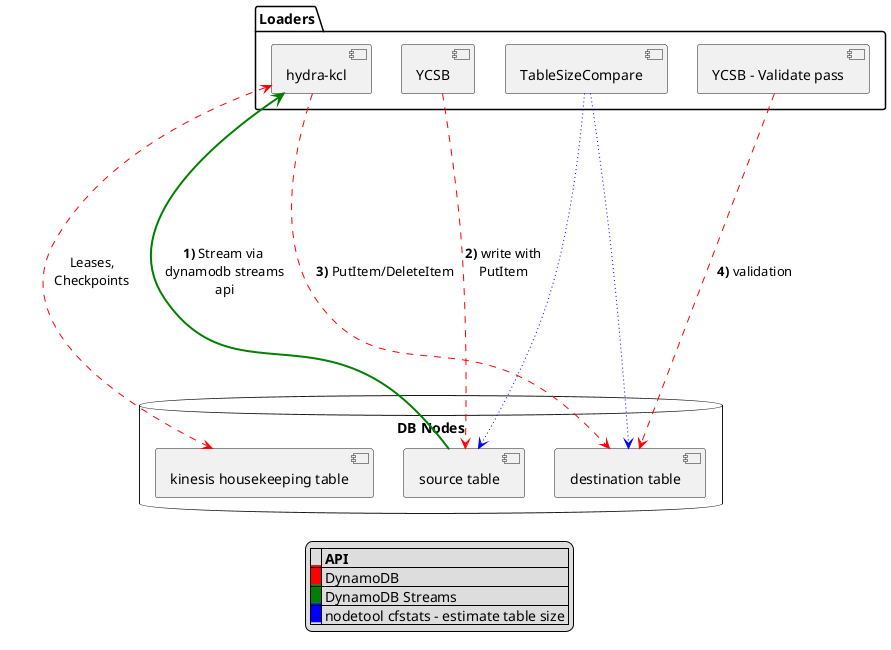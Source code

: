 @startuml
skinparam nodesep 30
skinparam ranksep 300


legend
|= |= API |
|<back:red>   </back>| DynamoDB |
|<back:green>   </back>| DynamoDB Streams |
|<back:blue>   </back>| nodetool cfstats - estimate table size |
endlegend

database "DB Nodes" {
    card [source table]
    card [destination table]
    card [kinesis housekeeping table]
}

package "Loaders" {
    card [YCSB]
    card [hydra-kcl]
    card [TableSizeCompare]
    [YCSB - Validate pass]

}

[YCSB] -[dashed,#red]-> [source table]: **2)** write with\nPutItem\n
[source table] -[bold,#green]-> [hydra-kcl]: **1)** Stream via \ndynamodb streams\napi
[hydra-kcl] -[dashed,#red]-> [destination table]: **3)** PutItem/DeleteItem
[hydra-kcl] <-[dashed,#red]-> [kinesis housekeeping table]: Leases,\nCheckpoints

TableSizeCompare -[dotted,#blue]->  [source table]
TableSizeCompare -[dotted,#blue]-> [destination table]
[YCSB - Validate pass] -[dashed,#red]-> [destination table]: **4)** validation
@enduml
